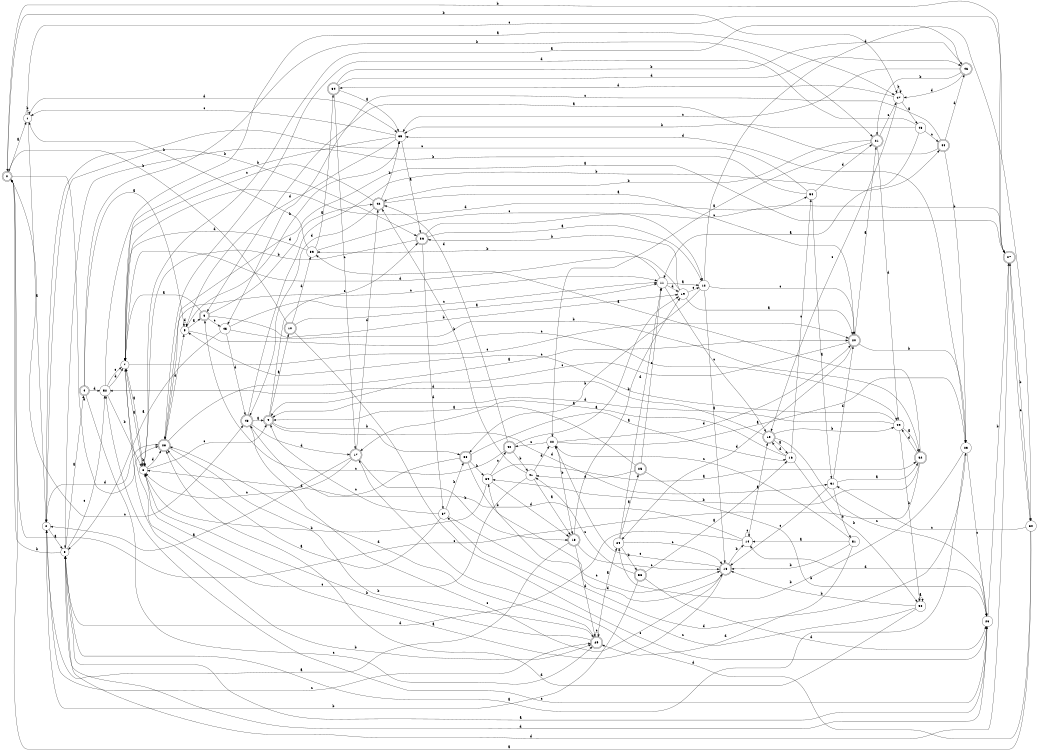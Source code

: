 digraph n44_8 {
__start0 [label="" shape="none"];

rankdir=LR;
size="8,5";

s0 [style="rounded,filled", color="black", fillcolor="white" shape="doublecircle", label="0"];
s1 [style="filled", color="black", fillcolor="white" shape="circle", label="1"];
s2 [style="filled", color="black", fillcolor="white" shape="circle", label="2"];
s3 [style="filled", color="black", fillcolor="white" shape="circle", label="3"];
s4 [style="rounded,filled", color="black", fillcolor="white" shape="doublecircle", label="4"];
s5 [style="filled", color="black", fillcolor="white" shape="circle", label="5"];
s6 [style="rounded,filled", color="black", fillcolor="white" shape="doublecircle", label="6"];
s7 [style="filled", color="black", fillcolor="white" shape="circle", label="7"];
s8 [style="filled", color="black", fillcolor="white" shape="circle", label="8"];
s9 [style="rounded,filled", color="black", fillcolor="white" shape="doublecircle", label="9"];
s10 [style="rounded,filled", color="black", fillcolor="white" shape="doublecircle", label="10"];
s11 [style="filled", color="black", fillcolor="white" shape="circle", label="11"];
s12 [style="filled", color="black", fillcolor="white" shape="circle", label="12"];
s13 [style="rounded,filled", color="black", fillcolor="white" shape="doublecircle", label="13"];
s14 [style="filled", color="black", fillcolor="white" shape="circle", label="14"];
s15 [style="rounded,filled", color="black", fillcolor="white" shape="doublecircle", label="15"];
s16 [style="filled", color="black", fillcolor="white" shape="circle", label="16"];
s17 [style="rounded,filled", color="black", fillcolor="white" shape="doublecircle", label="17"];
s18 [style="rounded,filled", color="black", fillcolor="white" shape="doublecircle", label="18"];
s19 [style="filled", color="black", fillcolor="white" shape="circle", label="19"];
s20 [style="rounded,filled", color="black", fillcolor="white" shape="doublecircle", label="20"];
s21 [style="rounded,filled", color="black", fillcolor="white" shape="doublecircle", label="21"];
s22 [style="filled", color="black", fillcolor="white" shape="circle", label="22"];
s23 [style="filled", color="black", fillcolor="white" shape="circle", label="23"];
s24 [style="filled", color="black", fillcolor="white" shape="circle", label="24"];
s25 [style="rounded,filled", color="black", fillcolor="white" shape="doublecircle", label="25"];
s26 [style="filled", color="black", fillcolor="white" shape="circle", label="26"];
s27 [style="rounded,filled", color="black", fillcolor="white" shape="doublecircle", label="27"];
s28 [style="rounded,filled", color="black", fillcolor="white" shape="doublecircle", label="28"];
s29 [style="rounded,filled", color="black", fillcolor="white" shape="doublecircle", label="29"];
s30 [style="filled", color="black", fillcolor="white" shape="circle", label="30"];
s31 [style="filled", color="black", fillcolor="white" shape="circle", label="31"];
s32 [style="rounded,filled", color="black", fillcolor="white" shape="doublecircle", label="32"];
s33 [style="filled", color="black", fillcolor="white" shape="circle", label="33"];
s34 [style="rounded,filled", color="black", fillcolor="white" shape="doublecircle", label="34"];
s35 [style="filled", color="black", fillcolor="white" shape="circle", label="35"];
s36 [style="rounded,filled", color="black", fillcolor="white" shape="doublecircle", label="36"];
s37 [style="filled", color="black", fillcolor="white" shape="circle", label="37"];
s38 [style="rounded,filled", color="black", fillcolor="white" shape="doublecircle", label="38"];
s39 [style="filled", color="black", fillcolor="white" shape="circle", label="39"];
s40 [style="rounded,filled", color="black", fillcolor="white" shape="doublecircle", label="40"];
s41 [style="filled", color="black", fillcolor="white" shape="circle", label="41"];
s42 [style="rounded,filled", color="black", fillcolor="white" shape="doublecircle", label="42"];
s43 [style="rounded,filled", color="black", fillcolor="white" shape="doublecircle", label="43"];
s44 [style="rounded,filled", color="black", fillcolor="white" shape="doublecircle", label="44"];
s45 [style="filled", color="black", fillcolor="white" shape="circle", label="45"];
s46 [style="rounded,filled", color="black", fillcolor="white" shape="doublecircle", label="46"];
s47 [style="filled", color="black", fillcolor="white" shape="circle", label="47"];
s48 [style="filled", color="black", fillcolor="white" shape="circle", label="48"];
s49 [style="filled", color="black", fillcolor="white" shape="circle", label="49"];
s50 [style="filled", color="black", fillcolor="white" shape="circle", label="50"];
s51 [style="filled", color="black", fillcolor="white" shape="circle", label="51"];
s52 [style="filled", color="black", fillcolor="white" shape="circle", label="52"];
s53 [style="rounded,filled", color="black", fillcolor="white" shape="doublecircle", label="53"];
s54 [style="filled", color="black", fillcolor="white" shape="circle", label="54"];
s0 -> s1 [label="a"];
s0 -> s47 [label="b"];
s0 -> s43 [label="c"];
s0 -> s28 [label="d"];
s1 -> s2 [label="a"];
s1 -> s1 [label="b"];
s1 -> s27 [label="c"];
s1 -> s35 [label="d"];
s2 -> s3 [label="a"];
s2 -> s36 [label="b"];
s2 -> s29 [label="c"];
s2 -> s28 [label="d"];
s3 -> s4 [label="a"];
s3 -> s0 [label="b"];
s3 -> s52 [label="c"];
s3 -> s26 [label="d"];
s4 -> s5 [label="a"];
s4 -> s21 [label="b"];
s4 -> s29 [label="c"];
s4 -> s52 [label="d"];
s5 -> s6 [label="a"];
s5 -> s35 [label="b"];
s5 -> s49 [label="c"];
s5 -> s5 [label="d"];
s6 -> s7 [label="a"];
s6 -> s19 [label="b"];
s6 -> s45 [label="c"];
s6 -> s42 [label="d"];
s7 -> s8 [label="a"];
s7 -> s29 [label="b"];
s7 -> s20 [label="c"];
s7 -> s54 [label="d"];
s8 -> s7 [label="a"];
s8 -> s8 [label="b"];
s8 -> s9 [label="c"];
s8 -> s28 [label="d"];
s9 -> s10 [label="a"];
s9 -> s38 [label="b"];
s9 -> s36 [label="c"];
s9 -> s31 [label="d"];
s10 -> s11 [label="a"];
s10 -> s0 [label="b"];
s10 -> s26 [label="c"];
s10 -> s33 [label="d"];
s11 -> s12 [label="a"];
s11 -> s33 [label="b"];
s11 -> s15 [label="c"];
s11 -> s19 [label="d"];
s12 -> s13 [label="a"];
s12 -> s38 [label="b"];
s12 -> s20 [label="c"];
s12 -> s30 [label="d"];
s13 -> s8 [label="a"];
s13 -> s14 [label="b"];
s13 -> s22 [label="c"];
s13 -> s39 [label="d"];
s14 -> s15 [label="a"];
s14 -> s43 [label="b"];
s14 -> s14 [label="c"];
s14 -> s3 [label="d"];
s15 -> s16 [label="a"];
s15 -> s49 [label="b"];
s15 -> s26 [label="c"];
s15 -> s52 [label="d"];
s16 -> s17 [label="a"];
s16 -> s50 [label="b"];
s16 -> s54 [label="c"];
s16 -> s15 [label="d"];
s17 -> s2 [label="a"];
s17 -> s18 [label="b"];
s17 -> s8 [label="c"];
s17 -> s42 [label="d"];
s18 -> s2 [label="a"];
s18 -> s19 [label="b"];
s18 -> s13 [label="c"];
s18 -> s29 [label="d"];
s19 -> s20 [label="a"];
s19 -> s36 [label="b"];
s19 -> s12 [label="c"];
s19 -> s7 [label="d"];
s20 -> s21 [label="a"];
s20 -> s23 [label="b"];
s20 -> s9 [label="c"];
s20 -> s24 [label="d"];
s21 -> s22 [label="a"];
s21 -> s42 [label="b"];
s21 -> s47 [label="c"];
s21 -> s49 [label="d"];
s22 -> s23 [label="a"];
s22 -> s18 [label="b"];
s22 -> s40 [label="c"];
s22 -> s20 [label="d"];
s23 -> s3 [label="a"];
s23 -> s24 [label="b"];
s23 -> s26 [label="c"];
s23 -> s35 [label="d"];
s24 -> s25 [label="a"];
s24 -> s53 [label="b"];
s24 -> s13 [label="c"];
s24 -> s11 [label="d"];
s25 -> s9 [label="a"];
s25 -> s26 [label="b"];
s25 -> s11 [label="c"];
s25 -> s41 [label="d"];
s26 -> s3 [label="a"];
s26 -> s27 [label="b"];
s26 -> s52 [label="c"];
s26 -> s14 [label="d"];
s27 -> s28 [label="a"];
s27 -> s0 [label="b"];
s27 -> s30 [label="c"];
s27 -> s3 [label="d"];
s28 -> s20 [label="a"];
s28 -> s29 [label="b"];
s28 -> s11 [label="c"];
s28 -> s5 [label="d"];
s29 -> s24 [label="a"];
s29 -> s8 [label="b"];
s29 -> s29 [label="c"];
s29 -> s28 [label="d"];
s30 -> s0 [label="a"];
s30 -> s27 [label="b"];
s30 -> s31 [label="c"];
s30 -> s17 [label="d"];
s31 -> s32 [label="a"];
s31 -> s51 [label="b"];
s31 -> s13 [label="c"];
s31 -> s20 [label="d"];
s32 -> s33 [label="a"];
s32 -> s39 [label="b"];
s32 -> s0 [label="c"];
s32 -> s49 [label="d"];
s33 -> s34 [label="a"];
s33 -> s1 [label="b"];
s33 -> s12 [label="c"];
s33 -> s7 [label="d"];
s34 -> s35 [label="a"];
s34 -> s46 [label="b"];
s34 -> s17 [label="c"];
s34 -> s46 [label="d"];
s35 -> s36 [label="a"];
s35 -> s7 [label="b"];
s35 -> s1 [label="c"];
s35 -> s5 [label="d"];
s36 -> s12 [label="a"];
s36 -> s8 [label="b"];
s36 -> s27 [label="c"];
s36 -> s37 [label="d"];
s37 -> s28 [label="a"];
s37 -> s38 [label="b"];
s37 -> s9 [label="c"];
s37 -> s23 [label="d"];
s38 -> s16 [label="a"];
s38 -> s39 [label="b"];
s38 -> s13 [label="c"];
s38 -> s8 [label="d"];
s39 -> s32 [label="a"];
s39 -> s8 [label="b"];
s39 -> s40 [label="c"];
s39 -> s18 [label="d"];
s40 -> s19 [label="a"];
s40 -> s41 [label="b"];
s40 -> s6 [label="c"];
s40 -> s42 [label="d"];
s41 -> s18 [label="a"];
s41 -> s42 [label="b"];
s41 -> s7 [label="c"];
s41 -> s22 [label="d"];
s42 -> s20 [label="a"];
s42 -> s35 [label="b"];
s42 -> s7 [label="c"];
s42 -> s43 [label="d"];
s43 -> s9 [label="a"];
s43 -> s44 [label="b"];
s43 -> s13 [label="c"];
s43 -> s17 [label="d"];
s44 -> s6 [label="a"];
s44 -> s23 [label="b"];
s44 -> s45 [label="c"];
s44 -> s46 [label="d"];
s45 -> s3 [label="a"];
s45 -> s32 [label="b"];
s45 -> s11 [label="c"];
s45 -> s43 [label="d"];
s46 -> s8 [label="a"];
s46 -> s21 [label="b"];
s46 -> s35 [label="c"];
s46 -> s47 [label="d"];
s47 -> s48 [label="a"];
s47 -> s47 [label="b"];
s47 -> s15 [label="c"];
s47 -> s34 [label="d"];
s48 -> s11 [label="a"];
s48 -> s35 [label="b"];
s48 -> s44 [label="c"];
s48 -> s28 [label="d"];
s49 -> s32 [label="a"];
s49 -> s50 [label="b"];
s49 -> s5 [label="c"];
s49 -> s9 [label="d"];
s50 -> s50 [label="a"];
s50 -> s13 [label="b"];
s50 -> s37 [label="c"];
s50 -> s28 [label="d"];
s51 -> s14 [label="a"];
s51 -> s13 [label="b"];
s51 -> s22 [label="c"];
s51 -> s29 [label="d"];
s52 -> s47 [label="a"];
s52 -> s8 [label="b"];
s52 -> s7 [label="c"];
s52 -> s7 [label="d"];
s53 -> s16 [label="a"];
s53 -> s2 [label="b"];
s53 -> s41 [label="c"];
s53 -> s26 [label="d"];
s54 -> s31 [label="a"];
s54 -> s3 [label="b"];
s54 -> s2 [label="c"];
s54 -> s21 [label="d"];

}
